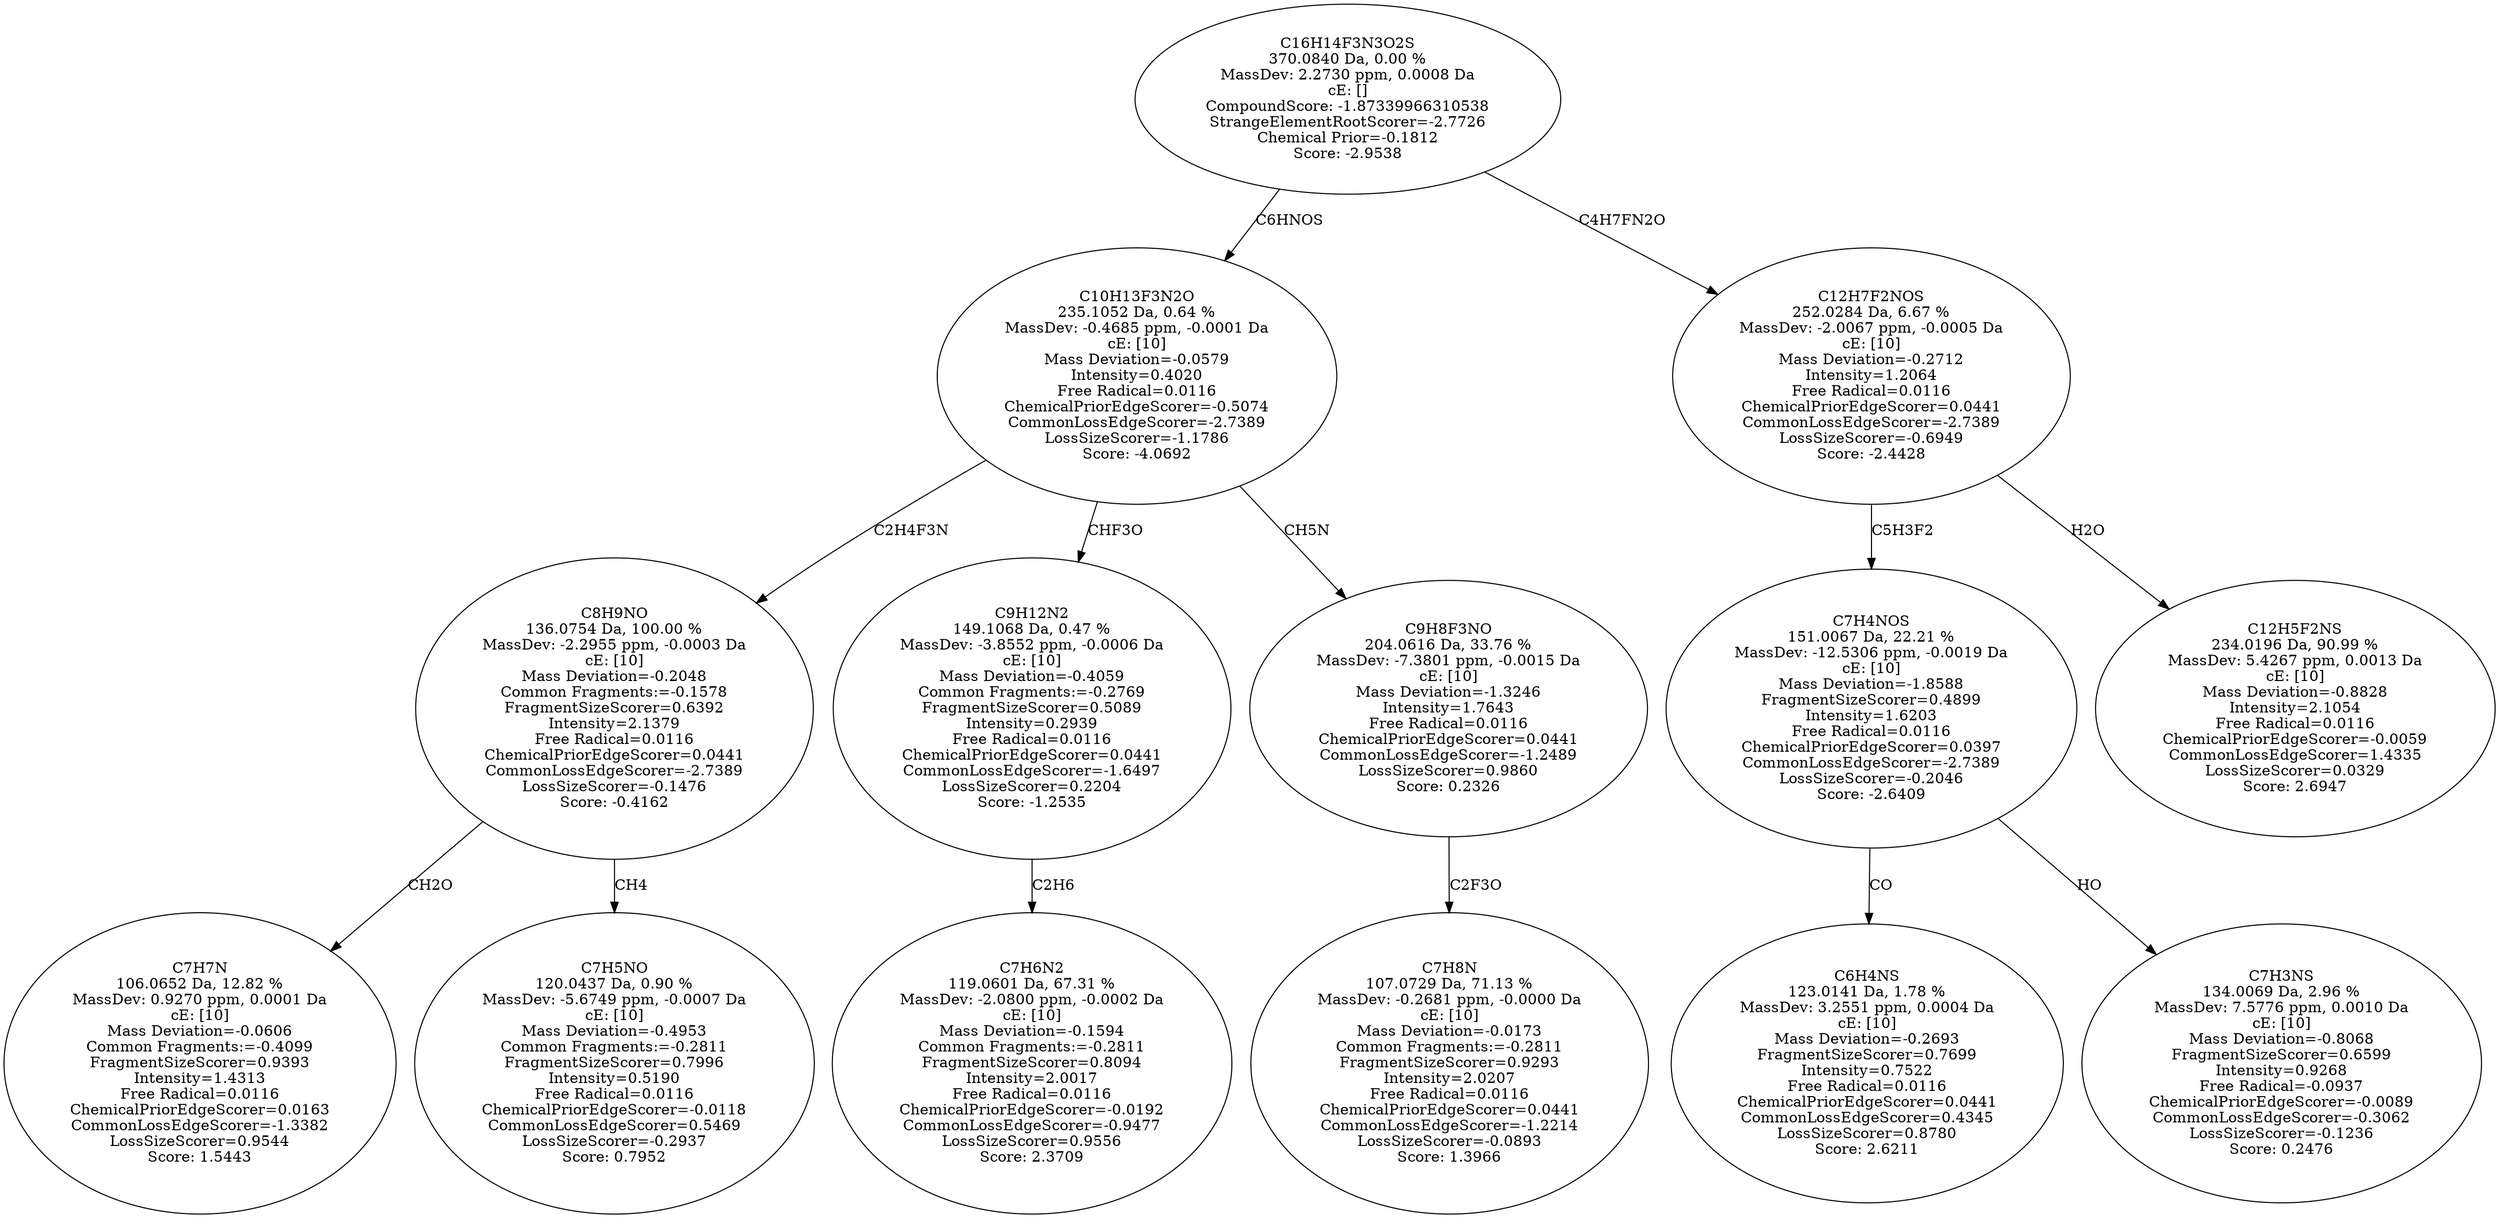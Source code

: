 strict digraph {
v1 [label="C7H7N\n106.0652 Da, 12.82 %\nMassDev: 0.9270 ppm, 0.0001 Da\ncE: [10]\nMass Deviation=-0.0606\nCommon Fragments:=-0.4099\nFragmentSizeScorer=0.9393\nIntensity=1.4313\nFree Radical=0.0116\nChemicalPriorEdgeScorer=0.0163\nCommonLossEdgeScorer=-1.3382\nLossSizeScorer=0.9544\nScore: 1.5443"];
v2 [label="C7H5NO\n120.0437 Da, 0.90 %\nMassDev: -5.6749 ppm, -0.0007 Da\ncE: [10]\nMass Deviation=-0.4953\nCommon Fragments:=-0.2811\nFragmentSizeScorer=0.7996\nIntensity=0.5190\nFree Radical=0.0116\nChemicalPriorEdgeScorer=-0.0118\nCommonLossEdgeScorer=0.5469\nLossSizeScorer=-0.2937\nScore: 0.7952"];
v3 [label="C8H9NO\n136.0754 Da, 100.00 %\nMassDev: -2.2955 ppm, -0.0003 Da\ncE: [10]\nMass Deviation=-0.2048\nCommon Fragments:=-0.1578\nFragmentSizeScorer=0.6392\nIntensity=2.1379\nFree Radical=0.0116\nChemicalPriorEdgeScorer=0.0441\nCommonLossEdgeScorer=-2.7389\nLossSizeScorer=-0.1476\nScore: -0.4162"];
v4 [label="C7H6N2\n119.0601 Da, 67.31 %\nMassDev: -2.0800 ppm, -0.0002 Da\ncE: [10]\nMass Deviation=-0.1594\nCommon Fragments:=-0.2811\nFragmentSizeScorer=0.8094\nIntensity=2.0017\nFree Radical=0.0116\nChemicalPriorEdgeScorer=-0.0192\nCommonLossEdgeScorer=-0.9477\nLossSizeScorer=0.9556\nScore: 2.3709"];
v5 [label="C9H12N2\n149.1068 Da, 0.47 %\nMassDev: -3.8552 ppm, -0.0006 Da\ncE: [10]\nMass Deviation=-0.4059\nCommon Fragments:=-0.2769\nFragmentSizeScorer=0.5089\nIntensity=0.2939\nFree Radical=0.0116\nChemicalPriorEdgeScorer=0.0441\nCommonLossEdgeScorer=-1.6497\nLossSizeScorer=0.2204\nScore: -1.2535"];
v6 [label="C7H8N\n107.0729 Da, 71.13 %\nMassDev: -0.2681 ppm, -0.0000 Da\ncE: [10]\nMass Deviation=-0.0173\nCommon Fragments:=-0.2811\nFragmentSizeScorer=0.9293\nIntensity=2.0207\nFree Radical=0.0116\nChemicalPriorEdgeScorer=0.0441\nCommonLossEdgeScorer=-1.2214\nLossSizeScorer=-0.0893\nScore: 1.3966"];
v7 [label="C9H8F3NO\n204.0616 Da, 33.76 %\nMassDev: -7.3801 ppm, -0.0015 Da\ncE: [10]\nMass Deviation=-1.3246\nIntensity=1.7643\nFree Radical=0.0116\nChemicalPriorEdgeScorer=0.0441\nCommonLossEdgeScorer=-1.2489\nLossSizeScorer=0.9860\nScore: 0.2326"];
v8 [label="C10H13F3N2O\n235.1052 Da, 0.64 %\nMassDev: -0.4685 ppm, -0.0001 Da\ncE: [10]\nMass Deviation=-0.0579\nIntensity=0.4020\nFree Radical=0.0116\nChemicalPriorEdgeScorer=-0.5074\nCommonLossEdgeScorer=-2.7389\nLossSizeScorer=-1.1786\nScore: -4.0692"];
v9 [label="C6H4NS\n123.0141 Da, 1.78 %\nMassDev: 3.2551 ppm, 0.0004 Da\ncE: [10]\nMass Deviation=-0.2693\nFragmentSizeScorer=0.7699\nIntensity=0.7522\nFree Radical=0.0116\nChemicalPriorEdgeScorer=0.0441\nCommonLossEdgeScorer=0.4345\nLossSizeScorer=0.8780\nScore: 2.6211"];
v10 [label="C7H3NS\n134.0069 Da, 2.96 %\nMassDev: 7.5776 ppm, 0.0010 Da\ncE: [10]\nMass Deviation=-0.8068\nFragmentSizeScorer=0.6599\nIntensity=0.9268\nFree Radical=-0.0937\nChemicalPriorEdgeScorer=-0.0089\nCommonLossEdgeScorer=-0.3062\nLossSizeScorer=-0.1236\nScore: 0.2476"];
v11 [label="C7H4NOS\n151.0067 Da, 22.21 %\nMassDev: -12.5306 ppm, -0.0019 Da\ncE: [10]\nMass Deviation=-1.8588\nFragmentSizeScorer=0.4899\nIntensity=1.6203\nFree Radical=0.0116\nChemicalPriorEdgeScorer=0.0397\nCommonLossEdgeScorer=-2.7389\nLossSizeScorer=-0.2046\nScore: -2.6409"];
v12 [label="C12H5F2NS\n234.0196 Da, 90.99 %\nMassDev: 5.4267 ppm, 0.0013 Da\ncE: [10]\nMass Deviation=-0.8828\nIntensity=2.1054\nFree Radical=0.0116\nChemicalPriorEdgeScorer=-0.0059\nCommonLossEdgeScorer=1.4335\nLossSizeScorer=0.0329\nScore: 2.6947"];
v13 [label="C12H7F2NOS\n252.0284 Da, 6.67 %\nMassDev: -2.0067 ppm, -0.0005 Da\ncE: [10]\nMass Deviation=-0.2712\nIntensity=1.2064\nFree Radical=0.0116\nChemicalPriorEdgeScorer=0.0441\nCommonLossEdgeScorer=-2.7389\nLossSizeScorer=-0.6949\nScore: -2.4428"];
v14 [label="C16H14F3N3O2S\n370.0840 Da, 0.00 %\nMassDev: 2.2730 ppm, 0.0008 Da\ncE: []\nCompoundScore: -1.87339966310538\nStrangeElementRootScorer=-2.7726\nChemical Prior=-0.1812\nScore: -2.9538"];
v3 -> v1 [label="CH2O"];
v3 -> v2 [label="CH4"];
v8 -> v3 [label="C2H4F3N"];
v5 -> v4 [label="C2H6"];
v8 -> v5 [label="CHF3O"];
v7 -> v6 [label="C2F3O"];
v8 -> v7 [label="CH5N"];
v14 -> v8 [label="C6HNOS"];
v11 -> v9 [label="CO"];
v11 -> v10 [label="HO"];
v13 -> v11 [label="C5H3F2"];
v13 -> v12 [label="H2O"];
v14 -> v13 [label="C4H7FN2O"];
}